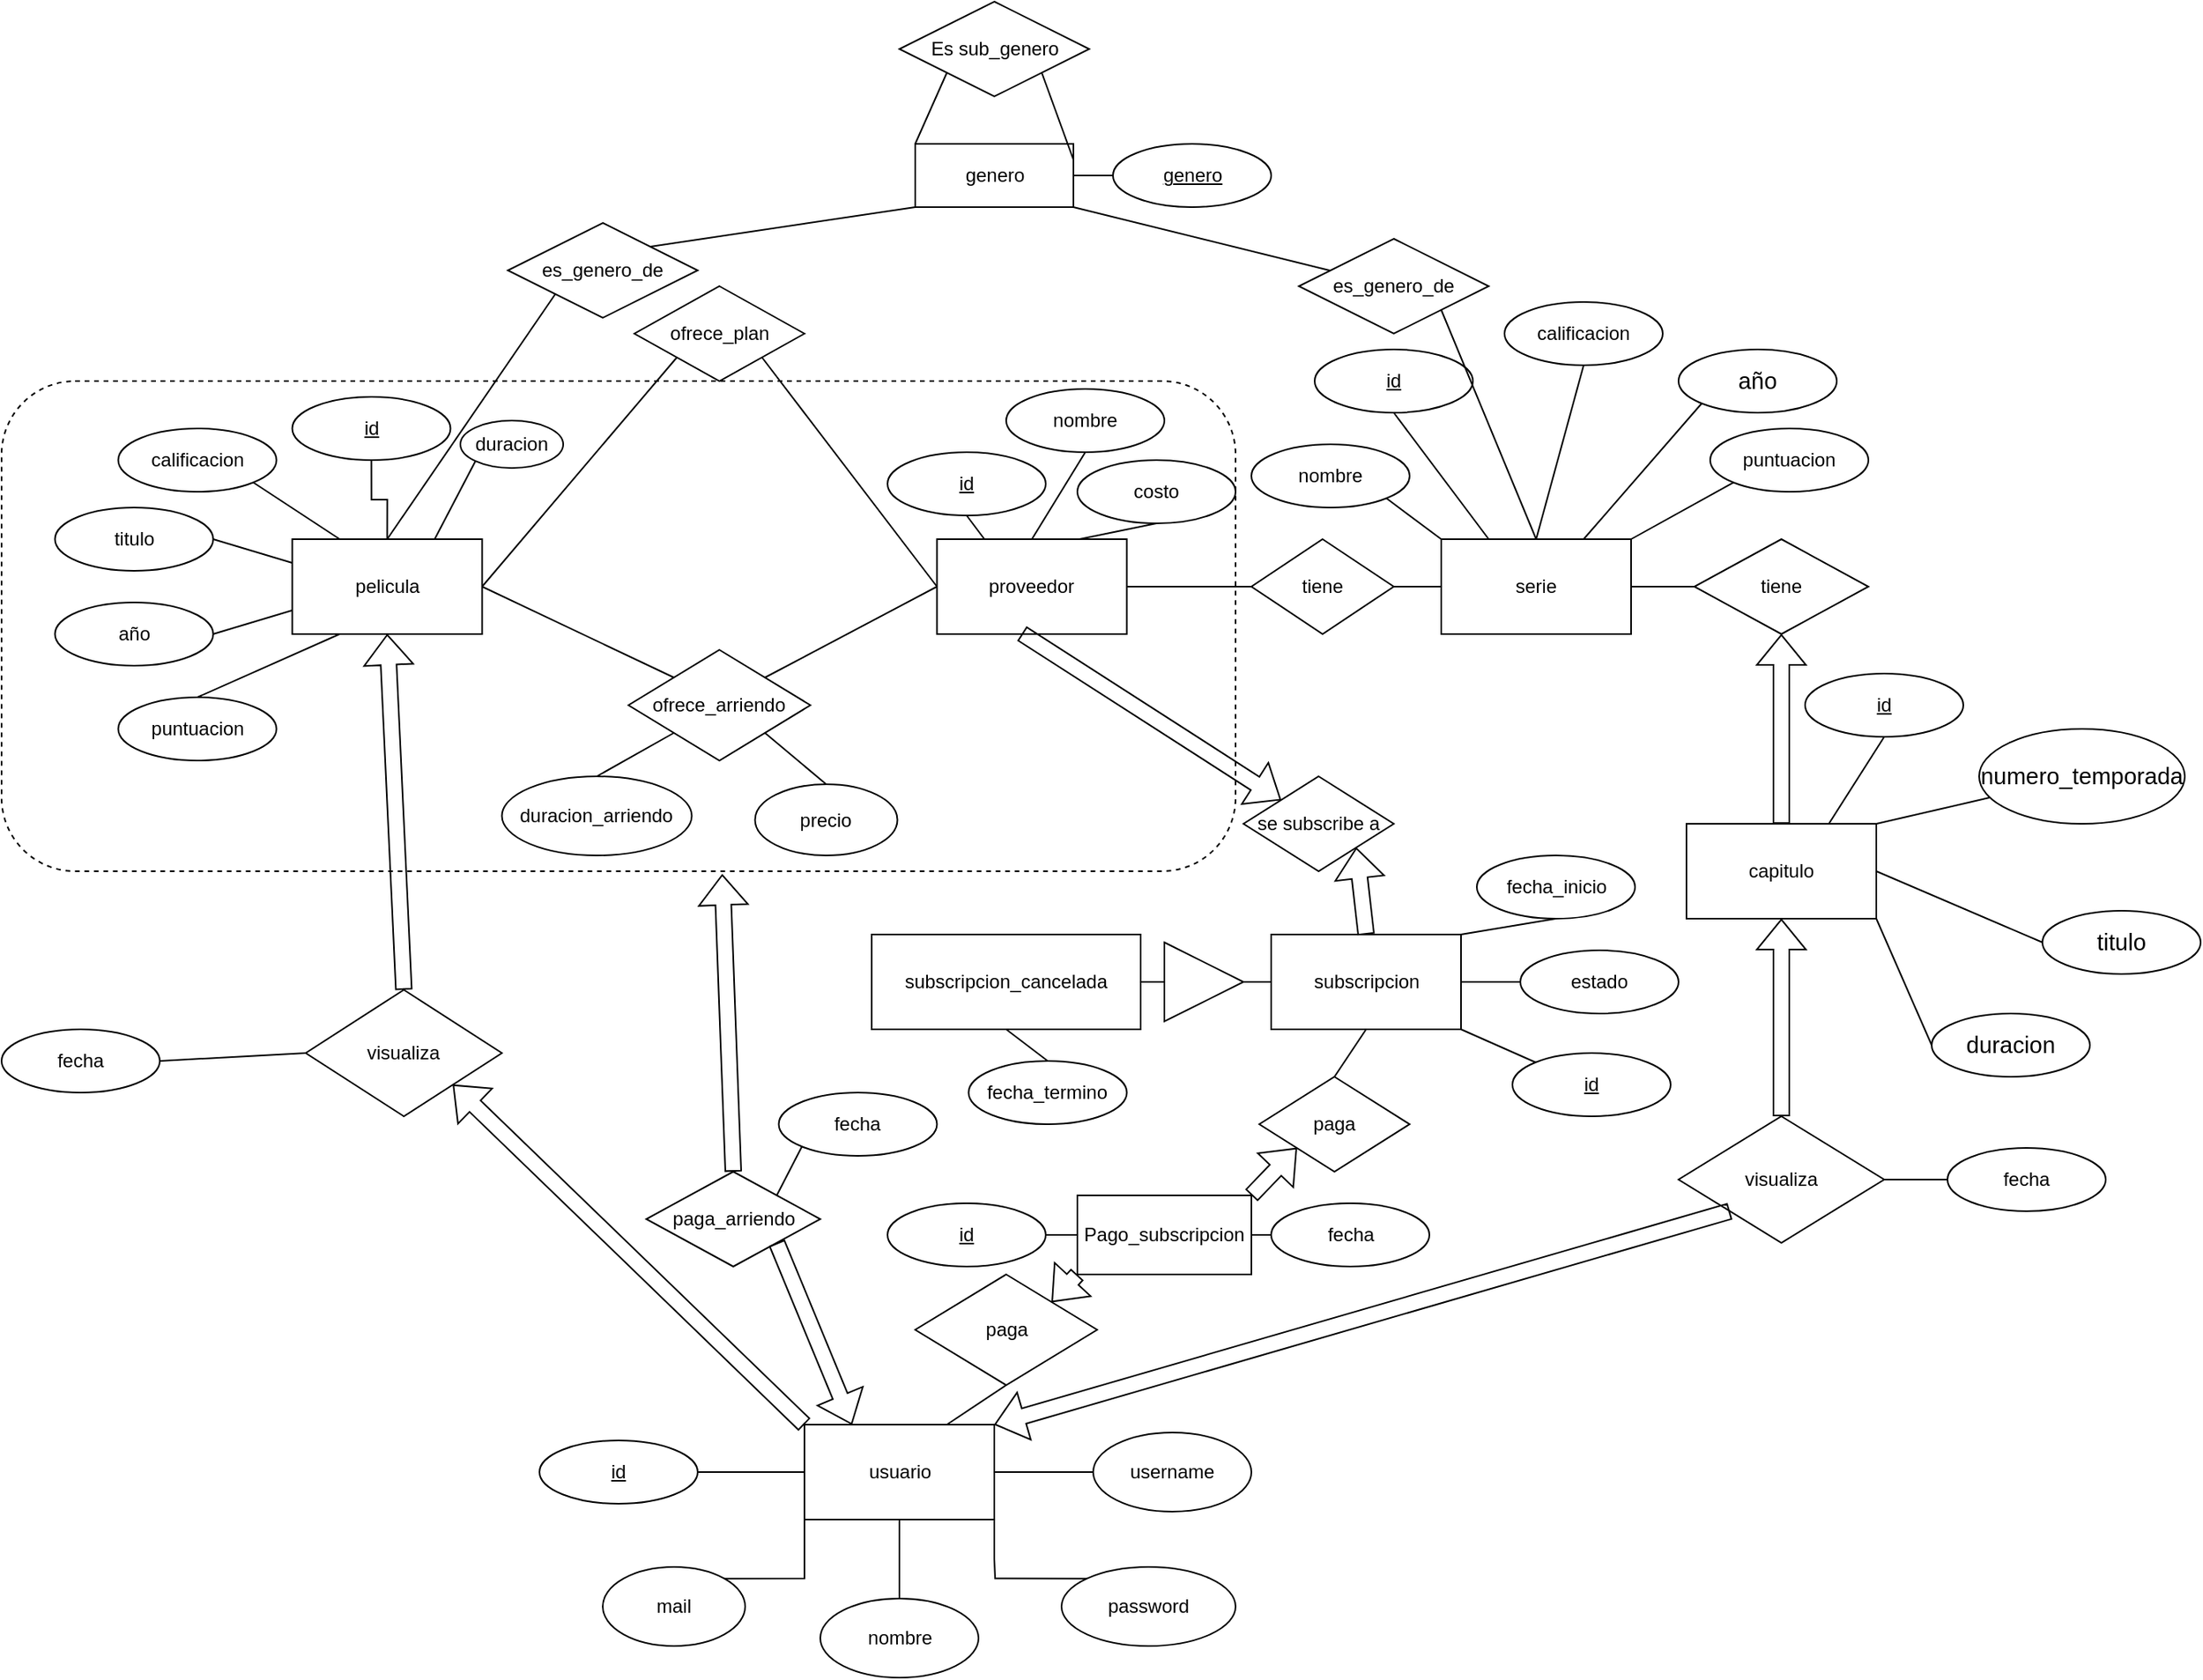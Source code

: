 <mxfile version="15.5.2" type="github">
  <diagram id="vlHWbcFzSscFvXUxdv6s" name="Page-1">
    <mxGraphModel dx="3152" dy="2373" grid="1" gridSize="10" guides="1" tooltips="1" connect="1" arrows="1" fold="1" page="1" pageScale="1" pageWidth="850" pageHeight="1100" math="0" shadow="0">
      <root>
        <mxCell id="0" />
        <mxCell id="1" parent="0" />
        <mxCell id="LzsUhwHeqIONg-uNbYEA-2" value="usuario" style="rounded=0;whiteSpace=wrap;html=1;" parent="1" vertex="1">
          <mxGeometry x="237.5" y="740" width="120" height="60" as="geometry" />
        </mxCell>
        <mxCell id="LzsUhwHeqIONg-uNbYEA-3" value="id" style="ellipse;whiteSpace=wrap;html=1;align=center;fontStyle=4;" parent="1" vertex="1">
          <mxGeometry x="70" y="750" width="100" height="40" as="geometry" />
        </mxCell>
        <mxCell id="LzsUhwHeqIONg-uNbYEA-4" value="" style="endArrow=none;html=1;rounded=0;edgeStyle=orthogonalEdgeStyle;entryX=1;entryY=0.5;entryDx=0;entryDy=0;exitX=0;exitY=0.5;exitDx=0;exitDy=0;" parent="1" source="LzsUhwHeqIONg-uNbYEA-2" target="LzsUhwHeqIONg-uNbYEA-3" edge="1">
          <mxGeometry relative="1" as="geometry">
            <mxPoint x="260" y="800" as="sourcePoint" />
            <mxPoint x="420" y="800" as="targetPoint" />
          </mxGeometry>
        </mxCell>
        <mxCell id="LzsUhwHeqIONg-uNbYEA-5" value="pelicula" style="rounded=0;whiteSpace=wrap;html=1;" parent="1" vertex="1">
          <mxGeometry x="-86.25" y="180" width="120" height="60" as="geometry" />
        </mxCell>
        <mxCell id="LzsUhwHeqIONg-uNbYEA-6" value="id" style="ellipse;whiteSpace=wrap;html=1;align=center;fontStyle=4;" parent="1" vertex="1">
          <mxGeometry x="-86.25" y="90" width="100" height="40" as="geometry" />
        </mxCell>
        <mxCell id="LzsUhwHeqIONg-uNbYEA-7" value="" style="endArrow=none;html=1;rounded=0;edgeStyle=orthogonalEdgeStyle;entryX=0.5;entryY=1;entryDx=0;entryDy=0;exitX=0.5;exitY=0;exitDx=0;exitDy=0;" parent="1" source="LzsUhwHeqIONg-uNbYEA-5" target="LzsUhwHeqIONg-uNbYEA-6" edge="1">
          <mxGeometry relative="1" as="geometry">
            <mxPoint x="-156.25" y="180" as="sourcePoint" />
            <mxPoint x="3.75" y="180" as="targetPoint" />
          </mxGeometry>
        </mxCell>
        <mxCell id="LzsUhwHeqIONg-uNbYEA-8" value="proveedor" style="rounded=0;whiteSpace=wrap;html=1;" parent="1" vertex="1">
          <mxGeometry x="321.25" y="180" width="120" height="60" as="geometry" />
        </mxCell>
        <mxCell id="LzsUhwHeqIONg-uNbYEA-9" value="id" style="ellipse;whiteSpace=wrap;html=1;align=center;fontStyle=4;" parent="1" vertex="1">
          <mxGeometry x="290" y="125" width="100" height="40" as="geometry" />
        </mxCell>
        <mxCell id="LzsUhwHeqIONg-uNbYEA-10" value="" style="endArrow=none;html=1;rounded=0;entryX=0.5;entryY=1;entryDx=0;entryDy=0;exitX=0.25;exitY=0;exitDx=0;exitDy=0;" parent="1" source="LzsUhwHeqIONg-uNbYEA-8" target="LzsUhwHeqIONg-uNbYEA-9" edge="1">
          <mxGeometry relative="1" as="geometry">
            <mxPoint x="-118.75" y="210" as="sourcePoint" />
            <mxPoint x="41.25" y="210" as="targetPoint" />
          </mxGeometry>
        </mxCell>
        <mxCell id="LzsUhwHeqIONg-uNbYEA-11" value="serie" style="rounded=0;whiteSpace=wrap;html=1;" parent="1" vertex="1">
          <mxGeometry x="640" y="180" width="120" height="60" as="geometry" />
        </mxCell>
        <mxCell id="LzsUhwHeqIONg-uNbYEA-12" value="id" style="ellipse;whiteSpace=wrap;html=1;align=center;fontStyle=4;" parent="1" vertex="1">
          <mxGeometry x="560" y="60" width="100" height="40" as="geometry" />
        </mxCell>
        <mxCell id="LzsUhwHeqIONg-uNbYEA-13" value="" style="endArrow=none;html=1;rounded=0;entryX=0.5;entryY=1;entryDx=0;entryDy=0;exitX=0.25;exitY=0;exitDx=0;exitDy=0;" parent="1" source="LzsUhwHeqIONg-uNbYEA-11" target="LzsUhwHeqIONg-uNbYEA-12" edge="1">
          <mxGeometry relative="1" as="geometry">
            <mxPoint x="700" y="180" as="sourcePoint" />
            <mxPoint x="860" y="180" as="targetPoint" />
          </mxGeometry>
        </mxCell>
        <mxCell id="LzsUhwHeqIONg-uNbYEA-14" value="ofrece_plan" style="shape=rhombus;perimeter=rhombusPerimeter;whiteSpace=wrap;html=1;align=center;" parent="1" vertex="1">
          <mxGeometry x="130" y="20" width="107.5" height="60" as="geometry" />
        </mxCell>
        <mxCell id="LzsUhwHeqIONg-uNbYEA-15" value="tiene" style="shape=rhombus;perimeter=rhombusPerimeter;whiteSpace=wrap;html=1;align=center;" parent="1" vertex="1">
          <mxGeometry x="520" y="180" width="90" height="60" as="geometry" />
        </mxCell>
        <mxCell id="LzsUhwHeqIONg-uNbYEA-16" value="" style="endArrow=none;html=1;rounded=0;exitX=1;exitY=0.5;exitDx=0;exitDy=0;entryX=0;entryY=1;entryDx=0;entryDy=0;" parent="1" source="LzsUhwHeqIONg-uNbYEA-5" target="LzsUhwHeqIONg-uNbYEA-14" edge="1">
          <mxGeometry relative="1" as="geometry">
            <mxPoint x="33.75" y="260" as="sourcePoint" />
            <mxPoint x="73.75" y="210" as="targetPoint" />
          </mxGeometry>
        </mxCell>
        <mxCell id="LzsUhwHeqIONg-uNbYEA-17" value="" style="endArrow=none;html=1;rounded=0;exitX=1;exitY=1;exitDx=0;exitDy=0;entryX=0;entryY=0.5;entryDx=0;entryDy=0;" parent="1" source="LzsUhwHeqIONg-uNbYEA-14" target="LzsUhwHeqIONg-uNbYEA-8" edge="1">
          <mxGeometry relative="1" as="geometry">
            <mxPoint x="206.25" y="120" as="sourcePoint" />
            <mxPoint x="326.25" y="210" as="targetPoint" />
          </mxGeometry>
        </mxCell>
        <mxCell id="LzsUhwHeqIONg-uNbYEA-18" value="" style="endArrow=none;html=1;rounded=0;edgeStyle=orthogonalEdgeStyle;exitX=1;exitY=0.5;exitDx=0;exitDy=0;entryX=0;entryY=0.5;entryDx=0;entryDy=0;" parent="1" source="LzsUhwHeqIONg-uNbYEA-8" target="LzsUhwHeqIONg-uNbYEA-15" edge="1">
          <mxGeometry relative="1" as="geometry">
            <mxPoint x="490" y="210" as="sourcePoint" />
            <mxPoint x="520" y="210" as="targetPoint" />
          </mxGeometry>
        </mxCell>
        <mxCell id="LzsUhwHeqIONg-uNbYEA-19" value="" style="endArrow=none;html=1;rounded=0;edgeStyle=orthogonalEdgeStyle;exitX=1;exitY=0.5;exitDx=0;exitDy=0;entryX=0;entryY=0.5;entryDx=0;entryDy=0;" parent="1" source="LzsUhwHeqIONg-uNbYEA-15" target="LzsUhwHeqIONg-uNbYEA-11" edge="1">
          <mxGeometry relative="1" as="geometry">
            <mxPoint x="440" y="60" as="sourcePoint" />
            <mxPoint x="600" y="60" as="targetPoint" />
          </mxGeometry>
        </mxCell>
        <mxCell id="LzsUhwHeqIONg-uNbYEA-20" value="paga" style="shape=rhombus;perimeter=rhombusPerimeter;whiteSpace=wrap;html=1;align=center;" parent="1" vertex="1">
          <mxGeometry x="307.5" y="645" width="115" height="70" as="geometry" />
        </mxCell>
        <mxCell id="LzsUhwHeqIONg-uNbYEA-21" value="" style="endArrow=none;html=1;rounded=0;exitX=0.5;exitY=1;exitDx=0;exitDy=0;entryX=0.75;entryY=0;entryDx=0;entryDy=0;" parent="1" source="LzsUhwHeqIONg-uNbYEA-20" target="LzsUhwHeqIONg-uNbYEA-2" edge="1">
          <mxGeometry relative="1" as="geometry">
            <mxPoint x="340" y="590" as="sourcePoint" />
            <mxPoint x="500" y="590" as="targetPoint" />
          </mxGeometry>
        </mxCell>
        <mxCell id="LzsUhwHeqIONg-uNbYEA-22" value="nombre" style="ellipse;whiteSpace=wrap;html=1;" parent="1" vertex="1">
          <mxGeometry x="247.5" y="850" width="100" height="50" as="geometry" />
        </mxCell>
        <mxCell id="LzsUhwHeqIONg-uNbYEA-23" value="mail" style="ellipse;whiteSpace=wrap;html=1;" parent="1" vertex="1">
          <mxGeometry x="110" y="830" width="90" height="50" as="geometry" />
        </mxCell>
        <mxCell id="LzsUhwHeqIONg-uNbYEA-24" value="password" style="ellipse;whiteSpace=wrap;html=1;" parent="1" vertex="1">
          <mxGeometry x="400" y="830" width="110" height="50" as="geometry" />
        </mxCell>
        <mxCell id="LzsUhwHeqIONg-uNbYEA-25" value="username" style="ellipse;whiteSpace=wrap;html=1;" parent="1" vertex="1">
          <mxGeometry x="420" y="745" width="100" height="50" as="geometry" />
        </mxCell>
        <mxCell id="LzsUhwHeqIONg-uNbYEA-26" value="" style="endArrow=none;html=1;rounded=0;edgeStyle=orthogonalEdgeStyle;exitX=1;exitY=0;exitDx=0;exitDy=0;entryX=0;entryY=1;entryDx=0;entryDy=0;" parent="1" source="LzsUhwHeqIONg-uNbYEA-23" target="LzsUhwHeqIONg-uNbYEA-2" edge="1">
          <mxGeometry relative="1" as="geometry">
            <mxPoint x="160" y="1000" as="sourcePoint" />
            <mxPoint x="320" y="1000" as="targetPoint" />
          </mxGeometry>
        </mxCell>
        <mxCell id="LzsUhwHeqIONg-uNbYEA-27" value="" style="endArrow=none;html=1;rounded=0;edgeStyle=orthogonalEdgeStyle;exitX=0.5;exitY=1;exitDx=0;exitDy=0;entryX=0.5;entryY=0;entryDx=0;entryDy=0;" parent="1" source="LzsUhwHeqIONg-uNbYEA-2" target="LzsUhwHeqIONg-uNbYEA-22" edge="1">
          <mxGeometry relative="1" as="geometry">
            <mxPoint x="360" y="800" as="sourcePoint" />
            <mxPoint x="520" y="800" as="targetPoint" />
          </mxGeometry>
        </mxCell>
        <mxCell id="LzsUhwHeqIONg-uNbYEA-28" value="" style="endArrow=none;html=1;rounded=0;edgeStyle=orthogonalEdgeStyle;entryX=0;entryY=0.5;entryDx=0;entryDy=0;exitX=1;exitY=0.5;exitDx=0;exitDy=0;" parent="1" source="LzsUhwHeqIONg-uNbYEA-2" target="LzsUhwHeqIONg-uNbYEA-25" edge="1">
          <mxGeometry relative="1" as="geometry">
            <mxPoint x="390" y="770" as="sourcePoint" />
            <mxPoint x="190" y="1040" as="targetPoint" />
          </mxGeometry>
        </mxCell>
        <mxCell id="LzsUhwHeqIONg-uNbYEA-29" value="" style="endArrow=none;html=1;rounded=0;edgeStyle=orthogonalEdgeStyle;exitX=1;exitY=1;exitDx=0;exitDy=0;entryX=0;entryY=0;entryDx=0;entryDy=0;" parent="1" source="LzsUhwHeqIONg-uNbYEA-2" target="LzsUhwHeqIONg-uNbYEA-24" edge="1">
          <mxGeometry relative="1" as="geometry">
            <mxPoint x="320" y="990" as="sourcePoint" />
            <mxPoint x="480" y="990" as="targetPoint" />
            <Array as="points">
              <mxPoint x="358" y="825" />
              <mxPoint x="358" y="857" />
            </Array>
          </mxGeometry>
        </mxCell>
        <mxCell id="LzsUhwHeqIONg-uNbYEA-30" value="duracion" style="ellipse;whiteSpace=wrap;html=1;align=center;" parent="1" vertex="1">
          <mxGeometry x="20" y="105" width="65" height="30" as="geometry" />
        </mxCell>
        <mxCell id="LzsUhwHeqIONg-uNbYEA-31" value="calificacion" style="ellipse;whiteSpace=wrap;html=1;align=center;" parent="1" vertex="1">
          <mxGeometry x="-196.25" y="110" width="100" height="40" as="geometry" />
        </mxCell>
        <mxCell id="LzsUhwHeqIONg-uNbYEA-32" value="año" style="ellipse;whiteSpace=wrap;html=1;align=center;" parent="1" vertex="1">
          <mxGeometry x="-236.25" y="220" width="100" height="40" as="geometry" />
        </mxCell>
        <mxCell id="LzsUhwHeqIONg-uNbYEA-33" value="puntuacion" style="ellipse;whiteSpace=wrap;html=1;align=center;" parent="1" vertex="1">
          <mxGeometry x="-196.25" y="280" width="100" height="40" as="geometry" />
        </mxCell>
        <mxCell id="LzsUhwHeqIONg-uNbYEA-34" value="titulo" style="ellipse;whiteSpace=wrap;html=1;align=center;" parent="1" vertex="1">
          <mxGeometry x="-236.25" y="160" width="100" height="40" as="geometry" />
        </mxCell>
        <mxCell id="LzsUhwHeqIONg-uNbYEA-35" value="" style="endArrow=none;html=1;rounded=0;exitX=1;exitY=0.5;exitDx=0;exitDy=0;entryX=0;entryY=0.25;entryDx=0;entryDy=0;" parent="1" source="LzsUhwHeqIONg-uNbYEA-34" target="LzsUhwHeqIONg-uNbYEA-5" edge="1">
          <mxGeometry relative="1" as="geometry">
            <mxPoint x="-116.25" y="190" as="sourcePoint" />
            <mxPoint x="-86.25" y="180" as="targetPoint" />
          </mxGeometry>
        </mxCell>
        <mxCell id="LzsUhwHeqIONg-uNbYEA-36" value="" style="endArrow=none;html=1;rounded=0;entryX=0;entryY=1;entryDx=0;entryDy=0;exitX=0.75;exitY=0;exitDx=0;exitDy=0;" parent="1" source="LzsUhwHeqIONg-uNbYEA-5" target="LzsUhwHeqIONg-uNbYEA-30" edge="1">
          <mxGeometry relative="1" as="geometry">
            <mxPoint x="-86.25" y="270" as="sourcePoint" />
            <mxPoint x="73.75" y="270" as="targetPoint" />
          </mxGeometry>
        </mxCell>
        <mxCell id="LzsUhwHeqIONg-uNbYEA-37" value="" style="endArrow=none;html=1;rounded=0;exitX=1;exitY=1;exitDx=0;exitDy=0;entryX=0.25;entryY=0;entryDx=0;entryDy=0;" parent="1" source="LzsUhwHeqIONg-uNbYEA-31" target="LzsUhwHeqIONg-uNbYEA-5" edge="1">
          <mxGeometry relative="1" as="geometry">
            <mxPoint x="-46.25" y="370" as="sourcePoint" />
            <mxPoint x="113.75" y="370" as="targetPoint" />
          </mxGeometry>
        </mxCell>
        <mxCell id="LzsUhwHeqIONg-uNbYEA-38" value="" style="endArrow=none;html=1;rounded=0;exitX=1;exitY=0.5;exitDx=0;exitDy=0;entryX=0;entryY=0.75;entryDx=0;entryDy=0;" parent="1" source="LzsUhwHeqIONg-uNbYEA-32" target="LzsUhwHeqIONg-uNbYEA-5" edge="1">
          <mxGeometry relative="1" as="geometry">
            <mxPoint x="-106.25" y="420" as="sourcePoint" />
            <mxPoint x="53.75" y="420" as="targetPoint" />
          </mxGeometry>
        </mxCell>
        <mxCell id="LzsUhwHeqIONg-uNbYEA-39" value="" style="endArrow=none;html=1;rounded=0;exitX=0.5;exitY=0;exitDx=0;exitDy=0;entryX=0.25;entryY=1;entryDx=0;entryDy=0;" parent="1" source="LzsUhwHeqIONg-uNbYEA-33" target="LzsUhwHeqIONg-uNbYEA-5" edge="1">
          <mxGeometry relative="1" as="geometry">
            <mxPoint x="-120.895" y="285.858" as="sourcePoint" />
            <mxPoint x="23.75" y="430" as="targetPoint" />
          </mxGeometry>
        </mxCell>
        <mxCell id="LzsUhwHeqIONg-uNbYEA-40" value="puntuacion" style="ellipse;whiteSpace=wrap;html=1;align=center;" parent="1" vertex="1">
          <mxGeometry x="810" y="110" width="100" height="40" as="geometry" />
        </mxCell>
        <mxCell id="LzsUhwHeqIONg-uNbYEA-41" value="calificacion" style="ellipse;whiteSpace=wrap;html=1;align=center;" parent="1" vertex="1">
          <mxGeometry x="680" y="30" width="100" height="40" as="geometry" />
        </mxCell>
        <mxCell id="LzsUhwHeqIONg-uNbYEA-42" value="nombre" style="ellipse;whiteSpace=wrap;html=1;align=center;" parent="1" vertex="1">
          <mxGeometry x="520" y="120" width="100" height="40" as="geometry" />
        </mxCell>
        <mxCell id="LzsUhwHeqIONg-uNbYEA-43" value="" style="endArrow=none;html=1;rounded=0;exitX=1;exitY=1;exitDx=0;exitDy=0;entryX=0;entryY=0;entryDx=0;entryDy=0;" parent="1" source="LzsUhwHeqIONg-uNbYEA-42" target="LzsUhwHeqIONg-uNbYEA-11" edge="1">
          <mxGeometry relative="1" as="geometry">
            <mxPoint x="620" y="160" as="sourcePoint" />
            <mxPoint x="780" y="160" as="targetPoint" />
          </mxGeometry>
        </mxCell>
        <mxCell id="LzsUhwHeqIONg-uNbYEA-44" value="" style="endArrow=none;html=1;exitX=0.5;exitY=0;exitDx=0;exitDy=0;rounded=0;entryX=0.5;entryY=1;entryDx=0;entryDy=0;" parent="1" source="LzsUhwHeqIONg-uNbYEA-11" target="LzsUhwHeqIONg-uNbYEA-41" edge="1">
          <mxGeometry relative="1" as="geometry">
            <mxPoint x="620" y="290" as="sourcePoint" />
            <mxPoint x="710" y="80" as="targetPoint" />
          </mxGeometry>
        </mxCell>
        <mxCell id="LzsUhwHeqIONg-uNbYEA-45" value="" style="endArrow=none;html=1;rounded=0;exitX=1;exitY=0;exitDx=0;exitDy=0;entryX=0;entryY=1;entryDx=0;entryDy=0;" parent="1" source="LzsUhwHeqIONg-uNbYEA-11" target="LzsUhwHeqIONg-uNbYEA-40" edge="1">
          <mxGeometry relative="1" as="geometry">
            <mxPoint x="790" y="220" as="sourcePoint" />
            <mxPoint x="820" y="210" as="targetPoint" />
          </mxGeometry>
        </mxCell>
        <mxCell id="LzsUhwHeqIONg-uNbYEA-48" value="nombre" style="ellipse;whiteSpace=wrap;html=1;align=center;" parent="1" vertex="1">
          <mxGeometry x="365" y="85" width="100" height="40" as="geometry" />
        </mxCell>
        <mxCell id="LzsUhwHeqIONg-uNbYEA-49" value="" style="endArrow=none;html=1;rounded=0;entryX=0.5;entryY=1;entryDx=0;entryDy=0;exitX=0.5;exitY=0;exitDx=0;exitDy=0;" parent="1" source="LzsUhwHeqIONg-uNbYEA-8" target="LzsUhwHeqIONg-uNbYEA-48" edge="1">
          <mxGeometry relative="1" as="geometry">
            <mxPoint x="371.25" y="190" as="sourcePoint" />
            <mxPoint x="303.75" y="100" as="targetPoint" />
          </mxGeometry>
        </mxCell>
        <mxCell id="LzsUhwHeqIONg-uNbYEA-50" value="costo" style="ellipse;whiteSpace=wrap;html=1;align=center;" parent="1" vertex="1">
          <mxGeometry x="410" y="130" width="100" height="40" as="geometry" />
        </mxCell>
        <mxCell id="LzsUhwHeqIONg-uNbYEA-51" value="" style="endArrow=none;html=1;rounded=0;entryX=0.5;entryY=1;entryDx=0;entryDy=0;exitX=0.75;exitY=0;exitDx=0;exitDy=0;" parent="1" source="LzsUhwHeqIONg-uNbYEA-8" target="LzsUhwHeqIONg-uNbYEA-50" edge="1">
          <mxGeometry relative="1" as="geometry">
            <mxPoint x="371.25" y="190" as="sourcePoint" />
            <mxPoint x="303.75" y="100" as="targetPoint" />
            <Array as="points" />
          </mxGeometry>
        </mxCell>
        <mxCell id="LzsUhwHeqIONg-uNbYEA-58" value="precio" style="ellipse;whiteSpace=wrap;html=1;align=center;" parent="1" vertex="1">
          <mxGeometry x="206.25" y="335" width="90" height="45" as="geometry" />
        </mxCell>
        <mxCell id="LzsUhwHeqIONg-uNbYEA-59" value="duracion_arriendo" style="ellipse;whiteSpace=wrap;html=1;align=center;" parent="1" vertex="1">
          <mxGeometry x="46.25" y="330" width="120" height="50" as="geometry" />
        </mxCell>
        <mxCell id="LzsUhwHeqIONg-uNbYEA-60" value="" style="endArrow=none;html=1;rounded=0;exitX=0.5;exitY=0;exitDx=0;exitDy=0;entryX=0;entryY=1;entryDx=0;entryDy=0;" parent="1" source="LzsUhwHeqIONg-uNbYEA-59" target="LzsUhwHeqIONg-uNbYEA-71" edge="1">
          <mxGeometry relative="1" as="geometry">
            <mxPoint x="316.25" y="380" as="sourcePoint" />
            <mxPoint x="196.25" y="450" as="targetPoint" />
          </mxGeometry>
        </mxCell>
        <mxCell id="LzsUhwHeqIONg-uNbYEA-63" value="" style="endArrow=none;html=1;rounded=0;exitX=1;exitY=1;exitDx=0;exitDy=0;entryX=0.5;entryY=0;entryDx=0;entryDy=0;" parent="1" source="LzsUhwHeqIONg-uNbYEA-71" target="LzsUhwHeqIONg-uNbYEA-58" edge="1">
          <mxGeometry relative="1" as="geometry">
            <mxPoint x="256.25" y="450" as="sourcePoint" />
            <mxPoint x="226.25" y="430" as="targetPoint" />
          </mxGeometry>
        </mxCell>
        <mxCell id="LzsUhwHeqIONg-uNbYEA-71" value="ofrece_arriendo" style="rhombus;whiteSpace=wrap;html=1;" parent="1" vertex="1">
          <mxGeometry x="126.25" y="250" width="115" height="70" as="geometry" />
        </mxCell>
        <mxCell id="LzsUhwHeqIONg-uNbYEA-72" value="" style="endArrow=none;html=1;rounded=0;exitX=1;exitY=0.5;exitDx=0;exitDy=0;entryX=0;entryY=0;entryDx=0;entryDy=0;" parent="1" source="LzsUhwHeqIONg-uNbYEA-5" target="LzsUhwHeqIONg-uNbYEA-71" edge="1">
          <mxGeometry relative="1" as="geometry">
            <mxPoint x="43.75" y="220" as="sourcePoint" />
            <mxPoint x="156.25" y="170" as="targetPoint" />
          </mxGeometry>
        </mxCell>
        <mxCell id="LzsUhwHeqIONg-uNbYEA-73" value="" style="endArrow=none;html=1;rounded=0;exitX=1;exitY=0;exitDx=0;exitDy=0;entryX=0;entryY=0.5;entryDx=0;entryDy=0;" parent="1" source="LzsUhwHeqIONg-uNbYEA-71" target="LzsUhwHeqIONg-uNbYEA-8" edge="1">
          <mxGeometry relative="1" as="geometry">
            <mxPoint x="43.75" y="220" as="sourcePoint" />
            <mxPoint x="170" y="277.5" as="targetPoint" />
          </mxGeometry>
        </mxCell>
        <mxCell id="LzsUhwHeqIONg-uNbYEA-74" value="paga_arriendo" style="rhombus;whiteSpace=wrap;html=1;" parent="1" vertex="1">
          <mxGeometry x="137.5" y="580" width="110" height="60" as="geometry" />
        </mxCell>
        <mxCell id="LzsUhwHeqIONg-uNbYEA-76" value="capitulo" style="whiteSpace=wrap;html=1;align=center;" parent="1" vertex="1">
          <mxGeometry x="795" y="360" width="120" height="60" as="geometry" />
        </mxCell>
        <mxCell id="LzsUhwHeqIONg-uNbYEA-77" value="tiene" style="shape=rhombus;perimeter=rhombusPerimeter;whiteSpace=wrap;html=1;align=center;" parent="1" vertex="1">
          <mxGeometry x="800" y="180" width="110" height="60" as="geometry" />
        </mxCell>
        <mxCell id="LzsUhwHeqIONg-uNbYEA-78" value="" style="endArrow=none;html=1;rounded=0;entryX=0;entryY=0.5;entryDx=0;entryDy=0;exitX=1;exitY=0.5;exitDx=0;exitDy=0;" parent="1" source="LzsUhwHeqIONg-uNbYEA-11" target="LzsUhwHeqIONg-uNbYEA-77" edge="1">
          <mxGeometry relative="1" as="geometry">
            <mxPoint x="800" y="230" as="sourcePoint" />
            <mxPoint x="570" y="180" as="targetPoint" />
          </mxGeometry>
        </mxCell>
        <mxCell id="LzsUhwHeqIONg-uNbYEA-81" value="id" style="ellipse;whiteSpace=wrap;html=1;align=center;fontStyle=4;" parent="1" vertex="1">
          <mxGeometry x="870" y="265" width="100" height="40" as="geometry" />
        </mxCell>
        <mxCell id="LzsUhwHeqIONg-uNbYEA-82" value="" style="endArrow=none;html=1;rounded=0;entryX=0.75;entryY=0;entryDx=0;entryDy=0;exitX=0.5;exitY=1;exitDx=0;exitDy=0;" parent="1" target="LzsUhwHeqIONg-uNbYEA-76" edge="1" source="LzsUhwHeqIONg-uNbYEA-81">
          <mxGeometry relative="1" as="geometry">
            <mxPoint x="1010" y="110" as="sourcePoint" />
            <mxPoint x="1170" y="110" as="targetPoint" />
          </mxGeometry>
        </mxCell>
        <mxCell id="LzsUhwHeqIONg-uNbYEA-83" value="&lt;span style=&quot;font-size: 11.0pt ; line-height: 107% ; font-family: &amp;#34;calibri&amp;#34; , sans-serif&quot;&gt;numero_temporada&lt;/span&gt;" style="ellipse;whiteSpace=wrap;html=1;align=center;" parent="1" vertex="1">
          <mxGeometry x="980" y="300" width="130" height="60" as="geometry" />
        </mxCell>
        <mxCell id="LzsUhwHeqIONg-uNbYEA-84" value="&lt;span style=&quot;font-size: 11.0pt ; line-height: 107% ; font-family: &amp;#34;calibri&amp;#34; , sans-serif&quot;&gt;titulo&lt;/span&gt;" style="ellipse;whiteSpace=wrap;html=1;align=center;" parent="1" vertex="1">
          <mxGeometry x="1020" y="415" width="100" height="40" as="geometry" />
        </mxCell>
        <mxCell id="LzsUhwHeqIONg-uNbYEA-85" value="&lt;span style=&quot;font-size: 11.0pt ; line-height: 107% ; font-family: &amp;#34;calibri&amp;#34; , sans-serif&quot;&gt;año&lt;/span&gt;" style="ellipse;whiteSpace=wrap;html=1;align=center;" parent="1" vertex="1">
          <mxGeometry x="790" y="60" width="100" height="40" as="geometry" />
        </mxCell>
        <mxCell id="LzsUhwHeqIONg-uNbYEA-86" value="&lt;span style=&quot;font-size: 11.0pt ; line-height: 107% ; font-family: &amp;#34;calibri&amp;#34; , sans-serif&quot;&gt;duracion&lt;/span&gt;" style="ellipse;whiteSpace=wrap;html=1;align=center;" parent="1" vertex="1">
          <mxGeometry x="950" y="480" width="100" height="40" as="geometry" />
        </mxCell>
        <mxCell id="LzsUhwHeqIONg-uNbYEA-87" value="" style="endArrow=none;html=1;rounded=0;exitX=1;exitY=0;exitDx=0;exitDy=0;" parent="1" source="LzsUhwHeqIONg-uNbYEA-76" target="LzsUhwHeqIONg-uNbYEA-83" edge="1">
          <mxGeometry relative="1" as="geometry">
            <mxPoint x="1000" y="310" as="sourcePoint" />
            <mxPoint x="1160" y="310" as="targetPoint" />
          </mxGeometry>
        </mxCell>
        <mxCell id="LzsUhwHeqIONg-uNbYEA-89" value="" style="endArrow=none;html=1;rounded=0;entryX=0;entryY=0.5;entryDx=0;entryDy=0;exitX=1;exitY=1;exitDx=0;exitDy=0;" parent="1" target="LzsUhwHeqIONg-uNbYEA-86" edge="1" source="LzsUhwHeqIONg-uNbYEA-76">
          <mxGeometry relative="1" as="geometry">
            <mxPoint x="1110" y="210" as="sourcePoint" />
            <mxPoint x="1270" y="210" as="targetPoint" />
          </mxGeometry>
        </mxCell>
        <mxCell id="LzsUhwHeqIONg-uNbYEA-90" value="" style="endArrow=none;html=1;rounded=0;entryX=0;entryY=1;entryDx=0;entryDy=0;exitX=0.75;exitY=0;exitDx=0;exitDy=0;" parent="1" source="LzsUhwHeqIONg-uNbYEA-11" target="LzsUhwHeqIONg-uNbYEA-85" edge="1">
          <mxGeometry relative="1" as="geometry">
            <mxPoint x="1120" y="220" as="sourcePoint" />
            <mxPoint x="1250" y="220" as="targetPoint" />
          </mxGeometry>
        </mxCell>
        <mxCell id="LzsUhwHeqIONg-uNbYEA-91" value="" style="endArrow=none;html=1;rounded=0;entryX=0;entryY=0.5;entryDx=0;entryDy=0;exitX=1;exitY=0.5;exitDx=0;exitDy=0;" parent="1" source="LzsUhwHeqIONg-uNbYEA-76" target="LzsUhwHeqIONg-uNbYEA-84" edge="1">
          <mxGeometry relative="1" as="geometry">
            <mxPoint x="1130" y="230" as="sourcePoint" />
            <mxPoint x="1260" y="230" as="targetPoint" />
          </mxGeometry>
        </mxCell>
        <mxCell id="LzsUhwHeqIONg-uNbYEA-92" value="genero" style="whiteSpace=wrap;html=1;align=center;" parent="1" vertex="1">
          <mxGeometry x="307.5" y="-70" width="100" height="40" as="geometry" />
        </mxCell>
        <mxCell id="LzsUhwHeqIONg-uNbYEA-93" value="Es sub_genero" style="shape=rhombus;perimeter=rhombusPerimeter;whiteSpace=wrap;html=1;align=center;" parent="1" vertex="1">
          <mxGeometry x="297.5" y="-160" width="120" height="60" as="geometry" />
        </mxCell>
        <mxCell id="LzsUhwHeqIONg-uNbYEA-94" value="" style="endArrow=none;html=1;rounded=0;entryX=0;entryY=0;entryDx=0;entryDy=0;exitX=0;exitY=1;exitDx=0;exitDy=0;" parent="1" source="LzsUhwHeqIONg-uNbYEA-93" target="LzsUhwHeqIONg-uNbYEA-92" edge="1">
          <mxGeometry relative="1" as="geometry">
            <mxPoint x="122.5" y="-80" as="sourcePoint" />
            <mxPoint x="282.5" y="-80" as="targetPoint" />
          </mxGeometry>
        </mxCell>
        <mxCell id="LzsUhwHeqIONg-uNbYEA-95" value="" style="endArrow=none;html=1;rounded=0;exitX=1;exitY=1;exitDx=0;exitDy=0;entryX=1;entryY=0.25;entryDx=0;entryDy=0;" parent="1" source="LzsUhwHeqIONg-uNbYEA-93" target="LzsUhwHeqIONg-uNbYEA-92" edge="1">
          <mxGeometry relative="1" as="geometry">
            <mxPoint x="562.5" y="-190" as="sourcePoint" />
            <mxPoint x="722.5" y="-190" as="targetPoint" />
          </mxGeometry>
        </mxCell>
        <mxCell id="LzsUhwHeqIONg-uNbYEA-96" value="es_genero_de" style="shape=rhombus;perimeter=rhombusPerimeter;whiteSpace=wrap;html=1;align=center;" parent="1" vertex="1">
          <mxGeometry x="50" y="-20" width="120" height="60" as="geometry" />
        </mxCell>
        <mxCell id="LzsUhwHeqIONg-uNbYEA-97" value="es_genero_de" style="shape=rhombus;perimeter=rhombusPerimeter;whiteSpace=wrap;html=1;align=center;" parent="1" vertex="1">
          <mxGeometry x="550" y="-10" width="120" height="60" as="geometry" />
        </mxCell>
        <mxCell id="LzsUhwHeqIONg-uNbYEA-99" value="" style="endArrow=none;html=1;rounded=0;exitX=1;exitY=0;exitDx=0;exitDy=0;entryX=0;entryY=1;entryDx=0;entryDy=0;" parent="1" source="LzsUhwHeqIONg-uNbYEA-96" target="LzsUhwHeqIONg-uNbYEA-92" edge="1">
          <mxGeometry relative="1" as="geometry">
            <mxPoint x="290" y="-40" as="sourcePoint" />
            <mxPoint x="450" y="-40" as="targetPoint" />
          </mxGeometry>
        </mxCell>
        <mxCell id="LzsUhwHeqIONg-uNbYEA-100" value="" style="endArrow=none;html=1;rounded=0;entryX=1;entryY=1;entryDx=0;entryDy=0;" parent="1" source="LzsUhwHeqIONg-uNbYEA-97" target="LzsUhwHeqIONg-uNbYEA-92" edge="1">
          <mxGeometry relative="1" as="geometry">
            <mxPoint x="220" y="-35" as="sourcePoint" />
            <mxPoint x="375" y="-130" as="targetPoint" />
          </mxGeometry>
        </mxCell>
        <mxCell id="LzsUhwHeqIONg-uNbYEA-101" value="" style="endArrow=none;html=1;rounded=0;entryX=1;entryY=1;entryDx=0;entryDy=0;exitX=0.5;exitY=0;exitDx=0;exitDy=0;" parent="1" source="LzsUhwHeqIONg-uNbYEA-11" target="LzsUhwHeqIONg-uNbYEA-97" edge="1">
          <mxGeometry relative="1" as="geometry">
            <mxPoint x="883.333" y="-26.667" as="sourcePoint" />
            <mxPoint x="750" y="-110" as="targetPoint" />
          </mxGeometry>
        </mxCell>
        <mxCell id="LzsUhwHeqIONg-uNbYEA-102" value="" style="endArrow=none;html=1;rounded=0;entryX=0;entryY=1;entryDx=0;entryDy=0;exitX=0.5;exitY=0;exitDx=0;exitDy=0;" parent="1" source="LzsUhwHeqIONg-uNbYEA-5" target="LzsUhwHeqIONg-uNbYEA-96" edge="1">
          <mxGeometry relative="1" as="geometry">
            <mxPoint x="-140" y="-10" as="sourcePoint" />
            <mxPoint x="20" y="-10" as="targetPoint" />
          </mxGeometry>
        </mxCell>
        <mxCell id="Lq-seX1ARuiqlSKqtP_e-1" value="&lt;span&gt;subscripcion&lt;/span&gt;" style="rounded=0;whiteSpace=wrap;html=1;" vertex="1" parent="1">
          <mxGeometry x="532.5" y="430" width="120" height="60" as="geometry" />
        </mxCell>
        <mxCell id="Lq-seX1ARuiqlSKqtP_e-2" value="subscripcion_cancelada" style="rounded=0;whiteSpace=wrap;html=1;" vertex="1" parent="1">
          <mxGeometry x="280" y="430" width="170" height="60" as="geometry" />
        </mxCell>
        <mxCell id="Lq-seX1ARuiqlSKqtP_e-3" value="" style="triangle;whiteSpace=wrap;html=1;rotation=0;" vertex="1" parent="1">
          <mxGeometry x="465" y="435" width="50" height="50" as="geometry" />
        </mxCell>
        <mxCell id="Lq-seX1ARuiqlSKqtP_e-7" value="" style="shape=flexArrow;endArrow=classic;html=1;rounded=0;exitX=0.5;exitY=0;exitDx=0;exitDy=0;entryX=1;entryY=1;entryDx=0;entryDy=0;" edge="1" parent="1" source="Lq-seX1ARuiqlSKqtP_e-1" target="Lq-seX1ARuiqlSKqtP_e-8">
          <mxGeometry width="50" height="50" relative="1" as="geometry">
            <mxPoint x="522.5" y="400" as="sourcePoint" />
            <mxPoint x="572.5" y="420" as="targetPoint" />
          </mxGeometry>
        </mxCell>
        <mxCell id="Lq-seX1ARuiqlSKqtP_e-8" value="se subscribe a" style="shape=rhombus;perimeter=rhombusPerimeter;whiteSpace=wrap;html=1;align=center;" vertex="1" parent="1">
          <mxGeometry x="515" y="330" width="95" height="60" as="geometry" />
        </mxCell>
        <mxCell id="Lq-seX1ARuiqlSKqtP_e-9" value="id" style="ellipse;whiteSpace=wrap;html=1;align=center;fontStyle=4;" vertex="1" parent="1">
          <mxGeometry x="685" y="505" width="100" height="40" as="geometry" />
        </mxCell>
        <mxCell id="Lq-seX1ARuiqlSKqtP_e-10" value="" style="endArrow=none;html=1;rounded=0;exitX=1;exitY=1;exitDx=0;exitDy=0;entryX=0;entryY=0;entryDx=0;entryDy=0;" edge="1" parent="1" source="Lq-seX1ARuiqlSKqtP_e-1" target="Lq-seX1ARuiqlSKqtP_e-9">
          <mxGeometry relative="1" as="geometry">
            <mxPoint x="772.5" y="460" as="sourcePoint" />
            <mxPoint x="677.145" y="505.858" as="targetPoint" />
          </mxGeometry>
        </mxCell>
        <mxCell id="Lq-seX1ARuiqlSKqtP_e-12" value="fecha_termino" style="ellipse;whiteSpace=wrap;html=1;align=center;" vertex="1" parent="1">
          <mxGeometry x="341.25" y="510" width="100" height="40" as="geometry" />
        </mxCell>
        <mxCell id="Lq-seX1ARuiqlSKqtP_e-13" value="" style="endArrow=none;html=1;rounded=0;exitX=0.5;exitY=1;exitDx=0;exitDy=0;entryX=0.5;entryY=0;entryDx=0;entryDy=0;" edge="1" parent="1" source="Lq-seX1ARuiqlSKqtP_e-2" target="Lq-seX1ARuiqlSKqtP_e-12">
          <mxGeometry relative="1" as="geometry">
            <mxPoint x="1002.5" y="410" as="sourcePoint" />
            <mxPoint x="947.5" y="390" as="targetPoint" />
          </mxGeometry>
        </mxCell>
        <mxCell id="Lq-seX1ARuiqlSKqtP_e-14" value="fecha_inicio" style="ellipse;whiteSpace=wrap;html=1;align=center;" vertex="1" parent="1">
          <mxGeometry x="662.5" y="380" width="100" height="40" as="geometry" />
        </mxCell>
        <mxCell id="Lq-seX1ARuiqlSKqtP_e-15" value="" style="endArrow=none;html=1;rounded=0;exitX=1;exitY=0;exitDx=0;exitDy=0;entryX=0.5;entryY=1;entryDx=0;entryDy=0;" edge="1" parent="1" source="Lq-seX1ARuiqlSKqtP_e-1" target="Lq-seX1ARuiqlSKqtP_e-14">
          <mxGeometry relative="1" as="geometry">
            <mxPoint x="662.5" y="430" as="sourcePoint" />
            <mxPoint x="822.5" y="430" as="targetPoint" />
          </mxGeometry>
        </mxCell>
        <mxCell id="Lq-seX1ARuiqlSKqtP_e-16" value="estado" style="ellipse;whiteSpace=wrap;html=1;align=center;" vertex="1" parent="1">
          <mxGeometry x="690" y="440" width="100" height="40" as="geometry" />
        </mxCell>
        <mxCell id="Lq-seX1ARuiqlSKqtP_e-19" value="Pago_subscripcion" style="whiteSpace=wrap;html=1;align=center;" vertex="1" parent="1">
          <mxGeometry x="410" y="595" width="110" height="50" as="geometry" />
        </mxCell>
        <mxCell id="Lq-seX1ARuiqlSKqtP_e-21" value="" style="shape=flexArrow;endArrow=classic;html=1;rounded=0;entryX=0.25;entryY=0;entryDx=0;entryDy=0;exitX=1;exitY=1;exitDx=0;exitDy=0;" edge="1" parent="1" source="LzsUhwHeqIONg-uNbYEA-74" target="LzsUhwHeqIONg-uNbYEA-2">
          <mxGeometry width="50" height="50" relative="1" as="geometry">
            <mxPoint x="80" y="670" as="sourcePoint" />
            <mxPoint x="130" y="620" as="targetPoint" />
          </mxGeometry>
        </mxCell>
        <mxCell id="Lq-seX1ARuiqlSKqtP_e-22" value="" style="shape=flexArrow;endArrow=classic;html=1;rounded=0;exitX=0;exitY=1;exitDx=0;exitDy=0;entryX=1;entryY=0;entryDx=0;entryDy=0;" edge="1" parent="1" source="Lq-seX1ARuiqlSKqtP_e-19" target="LzsUhwHeqIONg-uNbYEA-20">
          <mxGeometry width="50" height="50" relative="1" as="geometry">
            <mxPoint x="642.5" y="770" as="sourcePoint" />
            <mxPoint x="487.5" y="715" as="targetPoint" />
          </mxGeometry>
        </mxCell>
        <mxCell id="Lq-seX1ARuiqlSKqtP_e-23" value="" style="shape=flexArrow;endArrow=classic;html=1;rounded=0;exitX=1;exitY=0;exitDx=0;exitDy=0;entryX=0;entryY=1;entryDx=0;entryDy=0;" edge="1" parent="1" source="Lq-seX1ARuiqlSKqtP_e-19" target="Lq-seX1ARuiqlSKqtP_e-46">
          <mxGeometry width="50" height="50" relative="1" as="geometry">
            <mxPoint x="732.5" y="710" as="sourcePoint" />
            <mxPoint x="550" y="570" as="targetPoint" />
          </mxGeometry>
        </mxCell>
        <mxCell id="Lq-seX1ARuiqlSKqtP_e-24" value="" style="rounded=1;whiteSpace=wrap;html=1;dashed=1;fillColor=none;" vertex="1" parent="1">
          <mxGeometry x="-270" y="80" width="780" height="310" as="geometry" />
        </mxCell>
        <mxCell id="Lq-seX1ARuiqlSKqtP_e-25" value="" style="shape=flexArrow;endArrow=classic;html=1;rounded=0;exitX=0.5;exitY=0;exitDx=0;exitDy=0;entryX=0.584;entryY=1.006;entryDx=0;entryDy=0;entryPerimeter=0;" edge="1" parent="1" source="LzsUhwHeqIONg-uNbYEA-74" target="Lq-seX1ARuiqlSKqtP_e-24">
          <mxGeometry width="50" height="50" relative="1" as="geometry">
            <mxPoint x="170" y="500" as="sourcePoint" />
            <mxPoint x="170" y="420" as="targetPoint" />
          </mxGeometry>
        </mxCell>
        <mxCell id="Lq-seX1ARuiqlSKqtP_e-29" value="fecha" style="ellipse;whiteSpace=wrap;html=1;align=center;fillColor=default;" vertex="1" parent="1">
          <mxGeometry x="221.25" y="530" width="100" height="40" as="geometry" />
        </mxCell>
        <mxCell id="Lq-seX1ARuiqlSKqtP_e-31" value="" style="endArrow=none;html=1;rounded=0;exitX=0;exitY=1;exitDx=0;exitDy=0;entryX=1;entryY=0;entryDx=0;entryDy=0;" edge="1" parent="1" source="Lq-seX1ARuiqlSKqtP_e-29" target="LzsUhwHeqIONg-uNbYEA-74">
          <mxGeometry relative="1" as="geometry">
            <mxPoint x="-90" y="680" as="sourcePoint" />
            <mxPoint x="70" y="680" as="targetPoint" />
          </mxGeometry>
        </mxCell>
        <mxCell id="Lq-seX1ARuiqlSKqtP_e-33" value="fecha" style="ellipse;whiteSpace=wrap;html=1;align=center;fillColor=default;" vertex="1" parent="1">
          <mxGeometry x="532.5" y="600" width="100" height="40" as="geometry" />
        </mxCell>
        <mxCell id="Lq-seX1ARuiqlSKqtP_e-34" value="id" style="ellipse;whiteSpace=wrap;html=1;align=center;fontStyle=4;fillColor=default;" vertex="1" parent="1">
          <mxGeometry x="290" y="600" width="100" height="40" as="geometry" />
        </mxCell>
        <mxCell id="Lq-seX1ARuiqlSKqtP_e-35" value="" style="endArrow=none;html=1;rounded=0;exitX=1;exitY=0.5;exitDx=0;exitDy=0;entryX=0;entryY=0.5;entryDx=0;entryDy=0;" edge="1" parent="1" source="Lq-seX1ARuiqlSKqtP_e-34" target="Lq-seX1ARuiqlSKqtP_e-19">
          <mxGeometry relative="1" as="geometry">
            <mxPoint x="230" y="535" as="sourcePoint" />
            <mxPoint x="247.5" y="535" as="targetPoint" />
          </mxGeometry>
        </mxCell>
        <mxCell id="Lq-seX1ARuiqlSKqtP_e-36" value="" style="endArrow=none;html=1;rounded=0;exitX=1;exitY=0.5;exitDx=0;exitDy=0;entryX=0;entryY=0.5;entryDx=0;entryDy=0;" edge="1" parent="1" source="Lq-seX1ARuiqlSKqtP_e-19" target="Lq-seX1ARuiqlSKqtP_e-33">
          <mxGeometry relative="1" as="geometry">
            <mxPoint x="406.25" y="615" as="sourcePoint" />
            <mxPoint x="430" y="615" as="targetPoint" />
          </mxGeometry>
        </mxCell>
        <mxCell id="Lq-seX1ARuiqlSKqtP_e-38" value="" style="endArrow=none;html=1;rounded=0;exitX=0;exitY=0.5;exitDx=0;exitDy=0;entryX=1;entryY=0.5;entryDx=0;entryDy=0;" edge="1" parent="1" source="Lq-seX1ARuiqlSKqtP_e-3" target="Lq-seX1ARuiqlSKqtP_e-2">
          <mxGeometry relative="1" as="geometry">
            <mxPoint x="820" y="600" as="sourcePoint" />
            <mxPoint x="480" y="440" as="targetPoint" />
          </mxGeometry>
        </mxCell>
        <mxCell id="Lq-seX1ARuiqlSKqtP_e-43" value="genero" style="ellipse;whiteSpace=wrap;html=1;align=center;fontStyle=4;" vertex="1" parent="1">
          <mxGeometry x="432.5" y="-70" width="100" height="40" as="geometry" />
        </mxCell>
        <mxCell id="Lq-seX1ARuiqlSKqtP_e-44" value="" style="endArrow=none;html=1;rounded=0;exitX=1;exitY=0.5;exitDx=0;exitDy=0;entryX=0;entryY=0.5;entryDx=0;entryDy=0;" edge="1" parent="1" source="LzsUhwHeqIONg-uNbYEA-92" target="Lq-seX1ARuiqlSKqtP_e-43">
          <mxGeometry relative="1" as="geometry">
            <mxPoint x="572.5" y="-20" as="sourcePoint" />
            <mxPoint x="732.5" y="-20" as="targetPoint" />
          </mxGeometry>
        </mxCell>
        <mxCell id="Lq-seX1ARuiqlSKqtP_e-45" value="" style="shape=flexArrow;endArrow=classic;html=1;rounded=0;exitX=0.447;exitY=0.994;exitDx=0;exitDy=0;exitPerimeter=0;entryX=0;entryY=0;entryDx=0;entryDy=0;" edge="1" parent="1" source="LzsUhwHeqIONg-uNbYEA-8" target="Lq-seX1ARuiqlSKqtP_e-8">
          <mxGeometry width="50" height="50" relative="1" as="geometry">
            <mxPoint x="610" y="340" as="sourcePoint" />
            <mxPoint x="670" y="300" as="targetPoint" />
          </mxGeometry>
        </mxCell>
        <mxCell id="Lq-seX1ARuiqlSKqtP_e-46" value="paga" style="shape=rhombus;perimeter=rhombusPerimeter;whiteSpace=wrap;html=1;align=center;" vertex="1" parent="1">
          <mxGeometry x="525" y="520" width="95" height="60" as="geometry" />
        </mxCell>
        <mxCell id="Lq-seX1ARuiqlSKqtP_e-48" value="" style="endArrow=none;html=1;rounded=0;exitX=0.5;exitY=1;exitDx=0;exitDy=0;entryX=0.5;entryY=0;entryDx=0;entryDy=0;" edge="1" parent="1" source="Lq-seX1ARuiqlSKqtP_e-1" target="Lq-seX1ARuiqlSKqtP_e-46">
          <mxGeometry relative="1" as="geometry">
            <mxPoint x="750" y="610" as="sourcePoint" />
            <mxPoint x="910" y="610" as="targetPoint" />
          </mxGeometry>
        </mxCell>
        <mxCell id="Lq-seX1ARuiqlSKqtP_e-50" value="visualiza" style="rhombus;whiteSpace=wrap;html=1;fillColor=default;" vertex="1" parent="1">
          <mxGeometry x="-77.75" y="465" width="124" height="80" as="geometry" />
        </mxCell>
        <mxCell id="Lq-seX1ARuiqlSKqtP_e-51" value="&lt;span&gt;visualiza&lt;/span&gt;" style="rhombus;whiteSpace=wrap;html=1;fillColor=default;" vertex="1" parent="1">
          <mxGeometry x="790" y="545" width="130" height="80" as="geometry" />
        </mxCell>
        <mxCell id="Lq-seX1ARuiqlSKqtP_e-53" value="" style="endArrow=none;html=1;rounded=0;exitX=1;exitY=0.5;exitDx=0;exitDy=0;" edge="1" parent="1" source="Lq-seX1ARuiqlSKqtP_e-3" target="Lq-seX1ARuiqlSKqtP_e-1">
          <mxGeometry width="50" height="50" relative="1" as="geometry">
            <mxPoint x="490" y="540" as="sourcePoint" />
            <mxPoint x="540" y="490" as="targetPoint" />
          </mxGeometry>
        </mxCell>
        <mxCell id="Lq-seX1ARuiqlSKqtP_e-54" value="" style="endArrow=none;html=1;rounded=0;exitX=1;exitY=0.5;exitDx=0;exitDy=0;entryX=0;entryY=0.5;entryDx=0;entryDy=0;" edge="1" parent="1" source="Lq-seX1ARuiqlSKqtP_e-1" target="Lq-seX1ARuiqlSKqtP_e-16">
          <mxGeometry relative="1" as="geometry">
            <mxPoint x="840" y="590" as="sourcePoint" />
            <mxPoint x="1000" y="590" as="targetPoint" />
          </mxGeometry>
        </mxCell>
        <mxCell id="Lq-seX1ARuiqlSKqtP_e-62" value="" style="shape=flexArrow;endArrow=classic;html=1;rounded=0;entryX=0.5;entryY=1;entryDx=0;entryDy=0;exitX=0.5;exitY=0;exitDx=0;exitDy=0;" edge="1" parent="1" source="Lq-seX1ARuiqlSKqtP_e-51" target="LzsUhwHeqIONg-uNbYEA-76">
          <mxGeometry width="50" height="50" relative="1" as="geometry">
            <mxPoint x="940" y="430" as="sourcePoint" />
            <mxPoint x="1060" y="310" as="targetPoint" />
          </mxGeometry>
        </mxCell>
        <mxCell id="Lq-seX1ARuiqlSKqtP_e-63" value="" style="shape=flexArrow;endArrow=classic;html=1;rounded=0;entryX=1;entryY=0;entryDx=0;entryDy=0;exitX=0;exitY=1;exitDx=0;exitDy=0;" edge="1" parent="1" source="Lq-seX1ARuiqlSKqtP_e-51" target="LzsUhwHeqIONg-uNbYEA-2">
          <mxGeometry width="50" height="50" relative="1" as="geometry">
            <mxPoint x="1015" y="520" as="sourcePoint" />
            <mxPoint x="1060" y="250" as="targetPoint" />
          </mxGeometry>
        </mxCell>
        <mxCell id="Lq-seX1ARuiqlSKqtP_e-64" value="fecha" style="ellipse;whiteSpace=wrap;html=1;align=center;fillColor=default;" vertex="1" parent="1">
          <mxGeometry x="960" y="565" width="100" height="40" as="geometry" />
        </mxCell>
        <mxCell id="Lq-seX1ARuiqlSKqtP_e-65" value="fecha" style="ellipse;whiteSpace=wrap;html=1;align=center;fillColor=default;" vertex="1" parent="1">
          <mxGeometry x="-270" y="490" width="100" height="40" as="geometry" />
        </mxCell>
        <mxCell id="Lq-seX1ARuiqlSKqtP_e-66" value="" style="endArrow=none;html=1;rounded=0;exitX=1;exitY=0.5;exitDx=0;exitDy=0;entryX=0;entryY=0.5;entryDx=0;entryDy=0;" edge="1" parent="1" source="Lq-seX1ARuiqlSKqtP_e-65" target="Lq-seX1ARuiqlSKqtP_e-50">
          <mxGeometry relative="1" as="geometry">
            <mxPoint x="-110" y="630" as="sourcePoint" />
            <mxPoint x="50" y="630" as="targetPoint" />
          </mxGeometry>
        </mxCell>
        <mxCell id="Lq-seX1ARuiqlSKqtP_e-67" value="" style="endArrow=none;html=1;rounded=0;exitX=0;exitY=0.5;exitDx=0;exitDy=0;entryX=1;entryY=0.5;entryDx=0;entryDy=0;" edge="1" parent="1" source="Lq-seX1ARuiqlSKqtP_e-64" target="Lq-seX1ARuiqlSKqtP_e-51">
          <mxGeometry relative="1" as="geometry">
            <mxPoint x="-160" y="520" as="sourcePoint" />
            <mxPoint x="-100" y="515" as="targetPoint" />
          </mxGeometry>
        </mxCell>
        <mxCell id="Lq-seX1ARuiqlSKqtP_e-68" value="" style="shape=flexArrow;endArrow=classic;html=1;rounded=0;exitX=0;exitY=0;exitDx=0;exitDy=0;entryX=1;entryY=1;entryDx=0;entryDy=0;" edge="1" parent="1" source="LzsUhwHeqIONg-uNbYEA-2" target="Lq-seX1ARuiqlSKqtP_e-50">
          <mxGeometry width="50" height="50" relative="1" as="geometry">
            <mxPoint x="80" y="700" as="sourcePoint" />
            <mxPoint x="130" y="650" as="targetPoint" />
          </mxGeometry>
        </mxCell>
        <mxCell id="Lq-seX1ARuiqlSKqtP_e-69" value="" style="shape=flexArrow;endArrow=classic;html=1;rounded=0;exitX=0.5;exitY=0;exitDx=0;exitDy=0;entryX=0.5;entryY=1;entryDx=0;entryDy=0;" edge="1" parent="1" source="Lq-seX1ARuiqlSKqtP_e-50" target="LzsUhwHeqIONg-uNbYEA-5">
          <mxGeometry width="50" height="50" relative="1" as="geometry">
            <mxPoint x="-170" y="480" as="sourcePoint" />
            <mxPoint x="50" y="460" as="targetPoint" />
          </mxGeometry>
        </mxCell>
        <mxCell id="Lq-seX1ARuiqlSKqtP_e-72" value="" style="shape=flexArrow;endArrow=classic;html=1;rounded=0;exitX=0.5;exitY=0;exitDx=0;exitDy=0;entryX=0.5;entryY=1;entryDx=0;entryDy=0;" edge="1" parent="1" source="LzsUhwHeqIONg-uNbYEA-76" target="LzsUhwHeqIONg-uNbYEA-77">
          <mxGeometry width="50" height="50" relative="1" as="geometry">
            <mxPoint x="770" y="340" as="sourcePoint" />
            <mxPoint x="820" y="290" as="targetPoint" />
          </mxGeometry>
        </mxCell>
      </root>
    </mxGraphModel>
  </diagram>
</mxfile>
